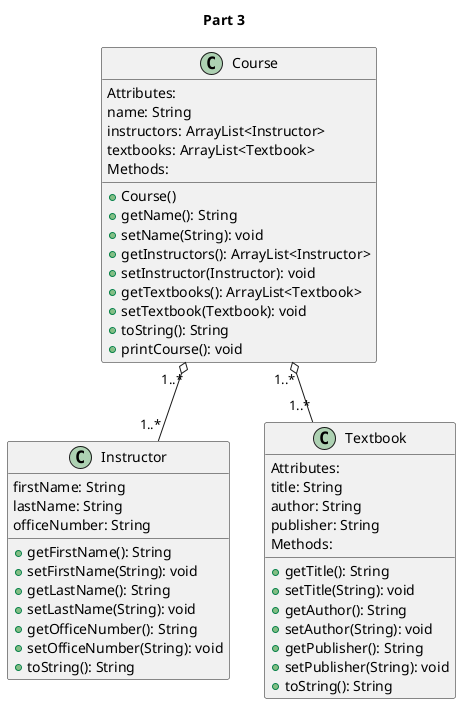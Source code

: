 @startuml
title Part 3

class Instructor {
firstName: String
lastName: String
officeNumber: String
+ getFirstName(): String
+ setFirstName(String): void
+ getLastName(): String
+ setLastName(String): void
+ getOfficeNumber(): String
+ setOfficeNumber(String): void
+ toString(): String
}
class Textbook {
Attributes:
title: String
author: String
publisher: String
Methods:
+ getTitle(): String
+ setTitle(String): void
+ getAuthor(): String
+ setAuthor(String): void
+ getPublisher(): String
+ setPublisher(String): void
+ toString(): String

}
class Course {
Attributes:
name: String
instructors: ArrayList<Instructor>
textbooks: ArrayList<Textbook>
Methods:
+ Course()
+ getName(): String
+ setName(String): void
+ getInstructors(): ArrayList<Instructor>
+ setInstructor(Instructor): void
+ getTextbooks(): ArrayList<Textbook>
+ setTextbook(Textbook): void
+ toString(): String
+ printCourse(): void

}

Course "1..*" o-- "1..*" Instructor
Course "1..*" o-- "1..*" Textbook

@enduml